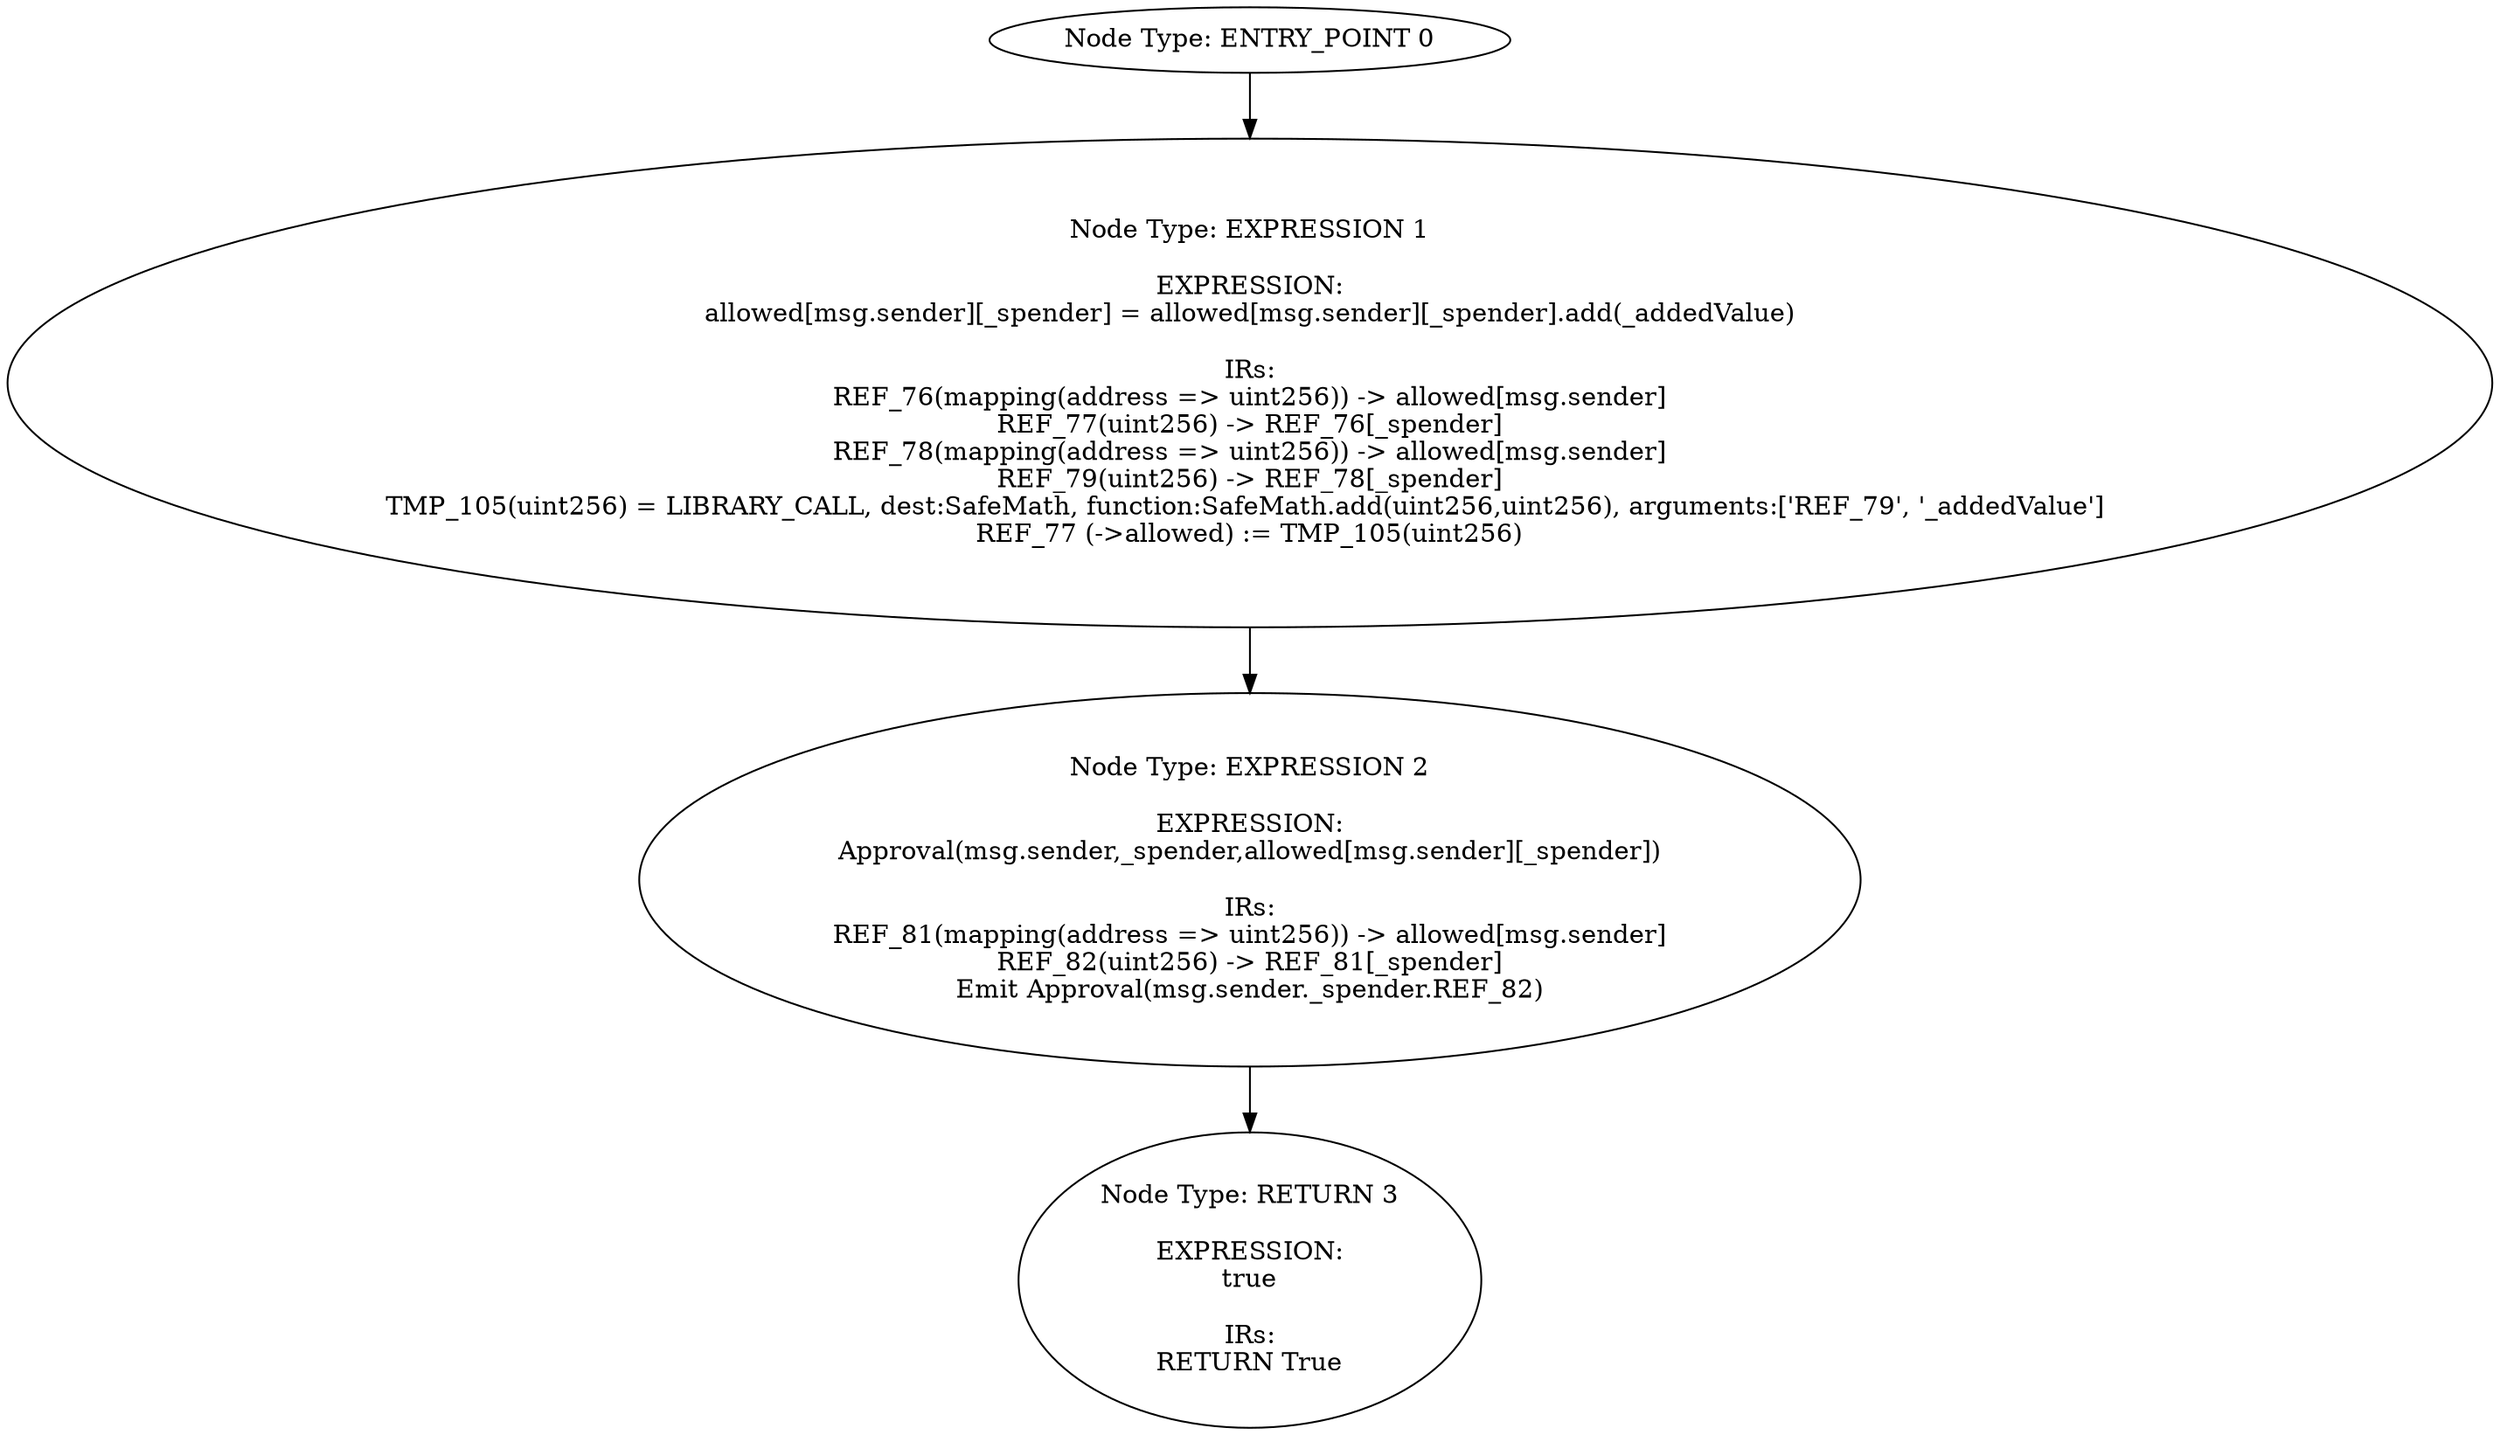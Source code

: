digraph{
0[label="Node Type: ENTRY_POINT 0
"];
0->1;
1[label="Node Type: EXPRESSION 1

EXPRESSION:
allowed[msg.sender][_spender] = allowed[msg.sender][_spender].add(_addedValue)

IRs:
REF_76(mapping(address => uint256)) -> allowed[msg.sender]
REF_77(uint256) -> REF_76[_spender]
REF_78(mapping(address => uint256)) -> allowed[msg.sender]
REF_79(uint256) -> REF_78[_spender]
TMP_105(uint256) = LIBRARY_CALL, dest:SafeMath, function:SafeMath.add(uint256,uint256), arguments:['REF_79', '_addedValue'] 
REF_77 (->allowed) := TMP_105(uint256)"];
1->2;
2[label="Node Type: EXPRESSION 2

EXPRESSION:
Approval(msg.sender,_spender,allowed[msg.sender][_spender])

IRs:
REF_81(mapping(address => uint256)) -> allowed[msg.sender]
REF_82(uint256) -> REF_81[_spender]
Emit Approval(msg.sender._spender.REF_82)"];
2->3;
3[label="Node Type: RETURN 3

EXPRESSION:
true

IRs:
RETURN True"];
}
